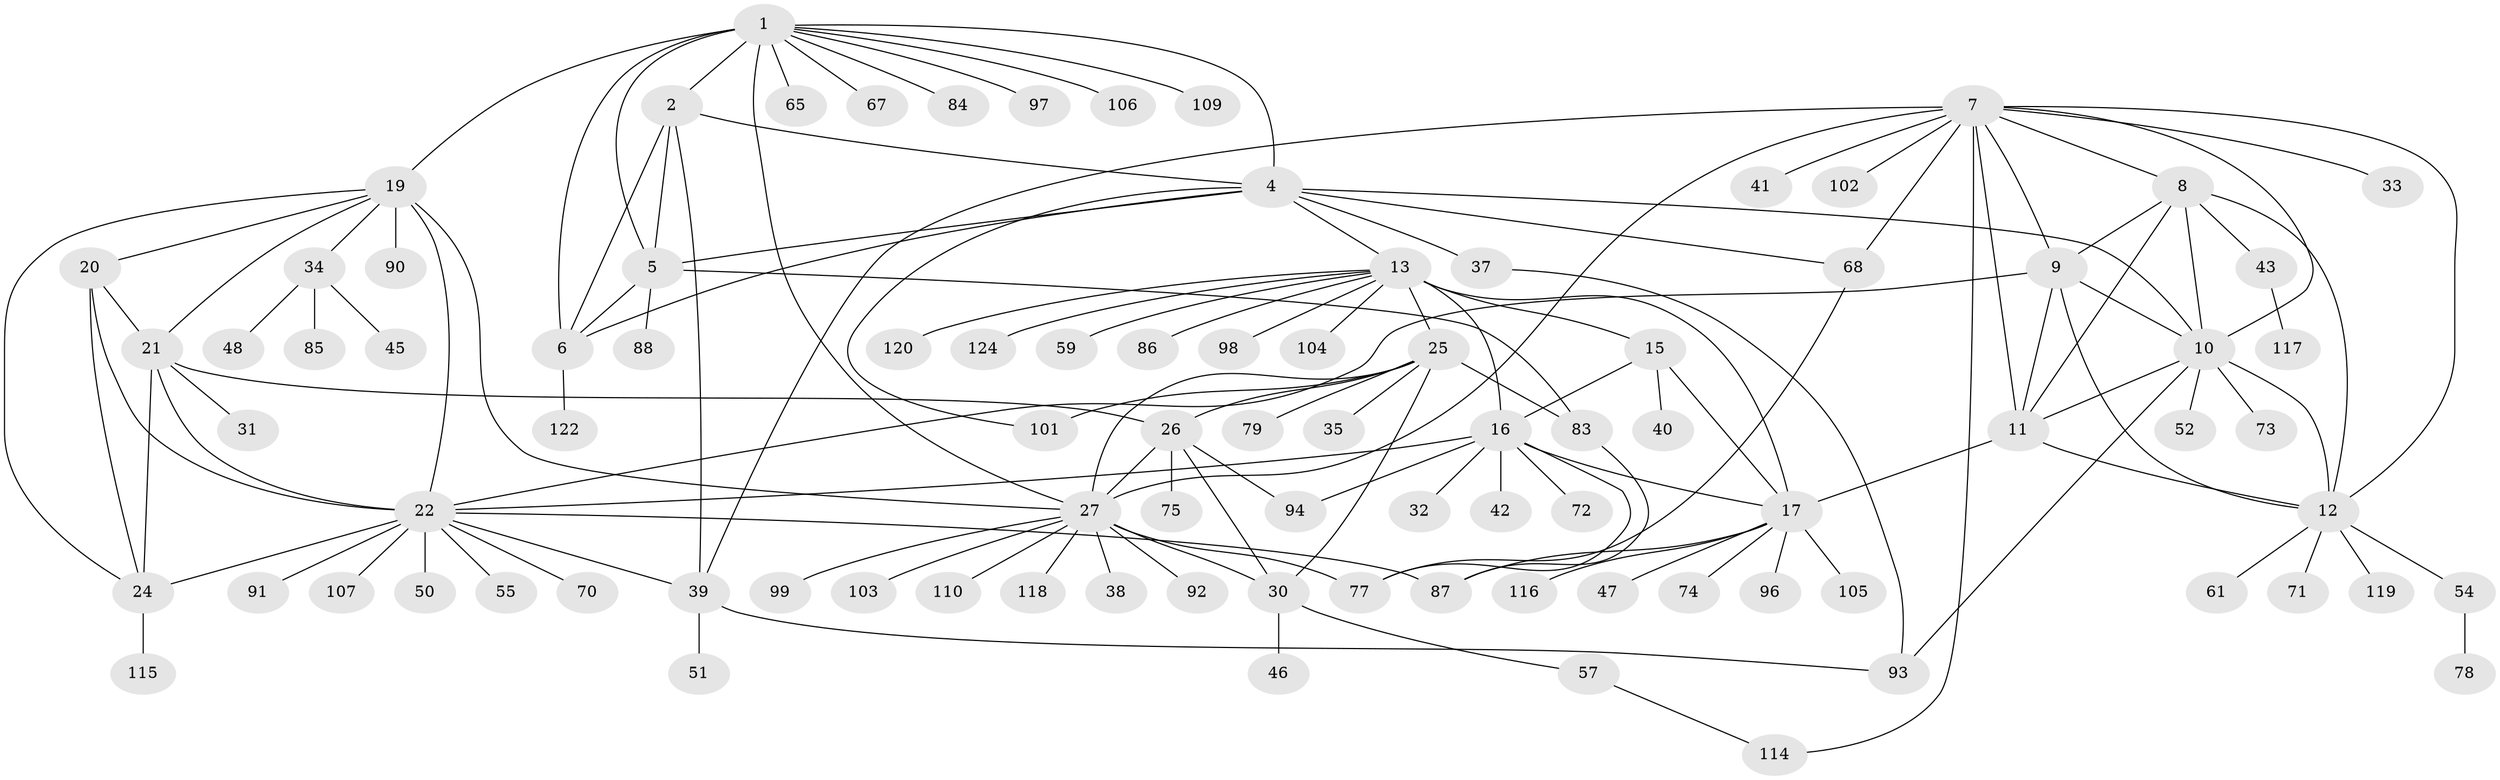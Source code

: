 // Generated by graph-tools (version 1.1) at 2025/24/03/03/25 07:24:12]
// undirected, 93 vertices, 140 edges
graph export_dot {
graph [start="1"]
  node [color=gray90,style=filled];
  1 [super="+3"];
  2;
  4 [super="+49"];
  5 [super="+121"];
  6 [super="+69"];
  7 [super="+63"];
  8;
  9 [super="+62"];
  10 [super="+58"];
  11;
  12 [super="+64"];
  13 [super="+14"];
  15;
  16 [super="+100"];
  17 [super="+18"];
  19 [super="+113"];
  20;
  21 [super="+53"];
  22 [super="+23"];
  24 [super="+60"];
  25 [super="+28"];
  26 [super="+89"];
  27 [super="+29"];
  30 [super="+44"];
  31;
  32 [super="+36"];
  33;
  34 [super="+76"];
  35;
  37;
  38;
  39 [super="+56"];
  40;
  41;
  42;
  43 [super="+66"];
  45;
  46;
  47;
  48 [super="+95"];
  50;
  51;
  52;
  54;
  55;
  57 [super="+81"];
  59;
  61;
  65;
  67;
  68;
  70 [super="+108"];
  71 [super="+82"];
  72;
  73 [super="+80"];
  74;
  75;
  77;
  78;
  79;
  83;
  84;
  85;
  86 [super="+112"];
  87 [super="+123"];
  88;
  90;
  91;
  92;
  93 [super="+111"];
  94;
  96;
  97;
  98;
  99;
  101;
  102;
  103;
  104;
  105;
  106;
  107;
  109;
  110;
  114;
  115;
  116;
  117;
  118;
  119;
  120;
  122;
  124;
  1 -- 2 [weight=2];
  1 -- 4 [weight=2];
  1 -- 5 [weight=2];
  1 -- 6 [weight=2];
  1 -- 65;
  1 -- 84;
  1 -- 97;
  1 -- 67;
  1 -- 106;
  1 -- 109;
  1 -- 19;
  1 -- 27;
  2 -- 4;
  2 -- 5;
  2 -- 6;
  2 -- 39;
  4 -- 5;
  4 -- 6;
  4 -- 10;
  4 -- 13;
  4 -- 37;
  4 -- 68;
  4 -- 101;
  5 -- 6;
  5 -- 83;
  5 -- 88;
  6 -- 122;
  7 -- 8;
  7 -- 9;
  7 -- 10;
  7 -- 11;
  7 -- 12;
  7 -- 33;
  7 -- 39;
  7 -- 41;
  7 -- 68;
  7 -- 102;
  7 -- 114;
  7 -- 27;
  8 -- 9;
  8 -- 10;
  8 -- 11;
  8 -- 12;
  8 -- 43;
  9 -- 10;
  9 -- 11;
  9 -- 12;
  9 -- 22;
  10 -- 11;
  10 -- 12;
  10 -- 52;
  10 -- 73;
  10 -- 93;
  11 -- 12;
  11 -- 17;
  12 -- 54;
  12 -- 61;
  12 -- 71;
  12 -- 119;
  13 -- 15 [weight=2];
  13 -- 16 [weight=2];
  13 -- 17 [weight=4];
  13 -- 86;
  13 -- 98;
  13 -- 104;
  13 -- 124;
  13 -- 25;
  13 -- 120;
  13 -- 59;
  15 -- 16;
  15 -- 17 [weight=2];
  15 -- 40;
  16 -- 17 [weight=2];
  16 -- 22;
  16 -- 32;
  16 -- 42;
  16 -- 72;
  16 -- 94;
  16 -- 77;
  17 -- 47;
  17 -- 74;
  17 -- 96;
  17 -- 116;
  17 -- 105;
  17 -- 87;
  19 -- 20;
  19 -- 21;
  19 -- 22 [weight=2];
  19 -- 24;
  19 -- 34;
  19 -- 90;
  19 -- 27;
  20 -- 21;
  20 -- 22 [weight=2];
  20 -- 24;
  21 -- 22 [weight=2];
  21 -- 24;
  21 -- 26;
  21 -- 31;
  22 -- 24 [weight=2];
  22 -- 55;
  22 -- 70;
  22 -- 107;
  22 -- 50;
  22 -- 87;
  22 -- 91;
  22 -- 39;
  24 -- 115;
  25 -- 26 [weight=2];
  25 -- 27 [weight=4];
  25 -- 30 [weight=2];
  25 -- 79;
  25 -- 35;
  25 -- 101;
  25 -- 83;
  26 -- 27 [weight=2];
  26 -- 30;
  26 -- 75;
  26 -- 94;
  27 -- 30 [weight=2];
  27 -- 38;
  27 -- 77;
  27 -- 92;
  27 -- 99;
  27 -- 110;
  27 -- 118;
  27 -- 103;
  30 -- 46;
  30 -- 57;
  34 -- 45;
  34 -- 48;
  34 -- 85;
  37 -- 93;
  39 -- 51;
  39 -- 93;
  43 -- 117;
  54 -- 78;
  57 -- 114;
  68 -- 77;
  83 -- 87;
}

